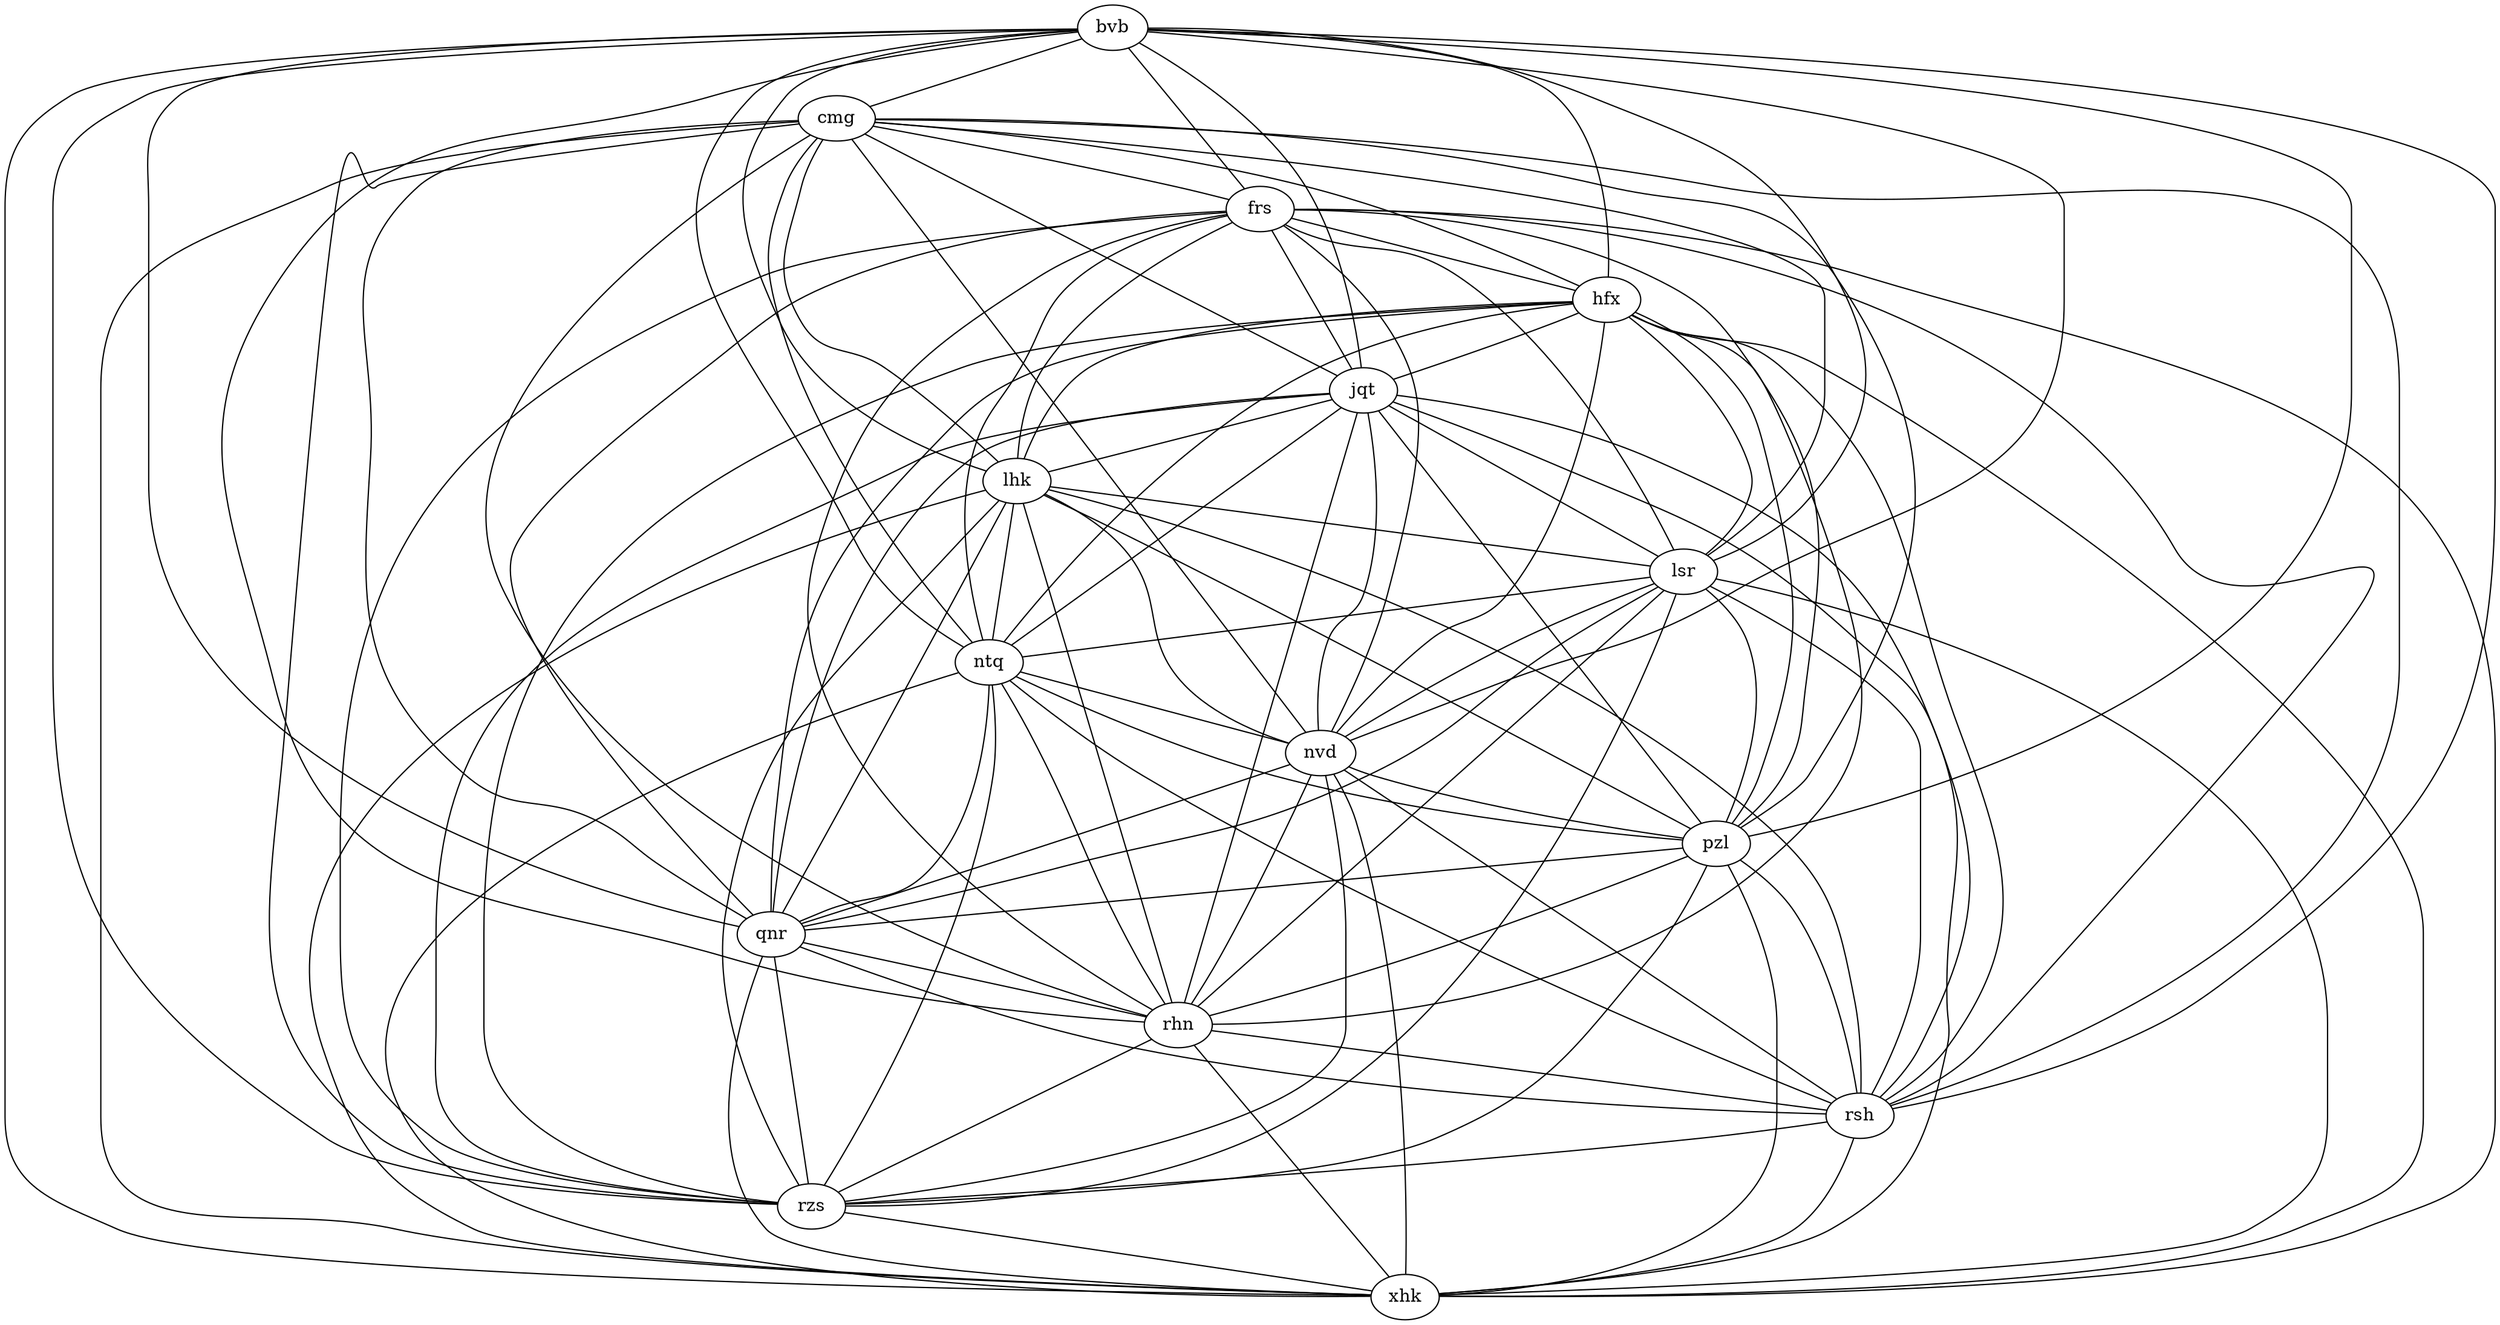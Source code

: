 graph {
    jqt -- rhn
    jqt -- xhk
    jqt -- nvd
    jqt -- rsh
    jqt -- pzl
    jqt -- lsr
    jqt -- qnr
    jqt -- lhk
    jqt -- ntq
    jqt -- rzs
    rhn -- xhk
    rhn -- rsh
    rhn -- rzs
    nvd -- rhn
    nvd -- xhk
    nvd -- rsh
    nvd -- pzl
    nvd -- qnr
    nvd -- rzs
    rsh -- xhk
    rsh -- rzs
    frs -- jqt
    frs -- rhn
    frs -- xhk
    frs -- nvd
    frs -- rsh
    frs -- pzl
    frs -- lsr
    frs -- hfx
    frs -- qnr
    frs -- lhk
    frs -- ntq
    frs -- rzs
    pzl -- rhn
    pzl -- xhk
    pzl -- rsh
    pzl -- qnr
    pzl -- rzs
    lsr -- rhn
    lsr -- xhk
    lsr -- nvd
    lsr -- rsh
    lsr -- pzl
    lsr -- qnr
    lsr -- ntq
    lsr -- rzs
    hfx -- jqt
    hfx -- rhn
    hfx -- xhk
    hfx -- nvd
    hfx -- rsh
    hfx -- pzl
    hfx -- lsr
    hfx -- qnr
    hfx -- lhk
    hfx -- ntq
    hfx -- rzs
    cmg -- jqt
    cmg -- rhn
    cmg -- xhk
    cmg -- nvd
    cmg -- rsh
    cmg -- frs
    cmg -- pzl
    cmg -- lsr
    cmg -- hfx
    cmg -- qnr
    cmg -- lhk
    cmg -- ntq
    cmg -- rzs
    qnr -- rhn
    qnr -- xhk
    qnr -- rsh
    qnr -- rzs
    lhk -- rhn
    lhk -- xhk
    lhk -- nvd
    lhk -- rsh
    lhk -- pzl
    lhk -- lsr
    lhk -- qnr
    lhk -- ntq
    lhk -- rzs
    bvb -- jqt
    bvb -- rhn
    bvb -- xhk
    bvb -- nvd
    bvb -- rsh
    bvb -- frs
    bvb -- pzl
    bvb -- lsr
    bvb -- hfx
    bvb -- cmg
    bvb -- qnr
    bvb -- lhk
    bvb -- ntq
    bvb -- rzs
    ntq -- rhn
    ntq -- xhk
    ntq -- nvd
    ntq -- rsh
    ntq -- pzl
    ntq -- qnr
    ntq -- rzs
    rzs -- xhk
}